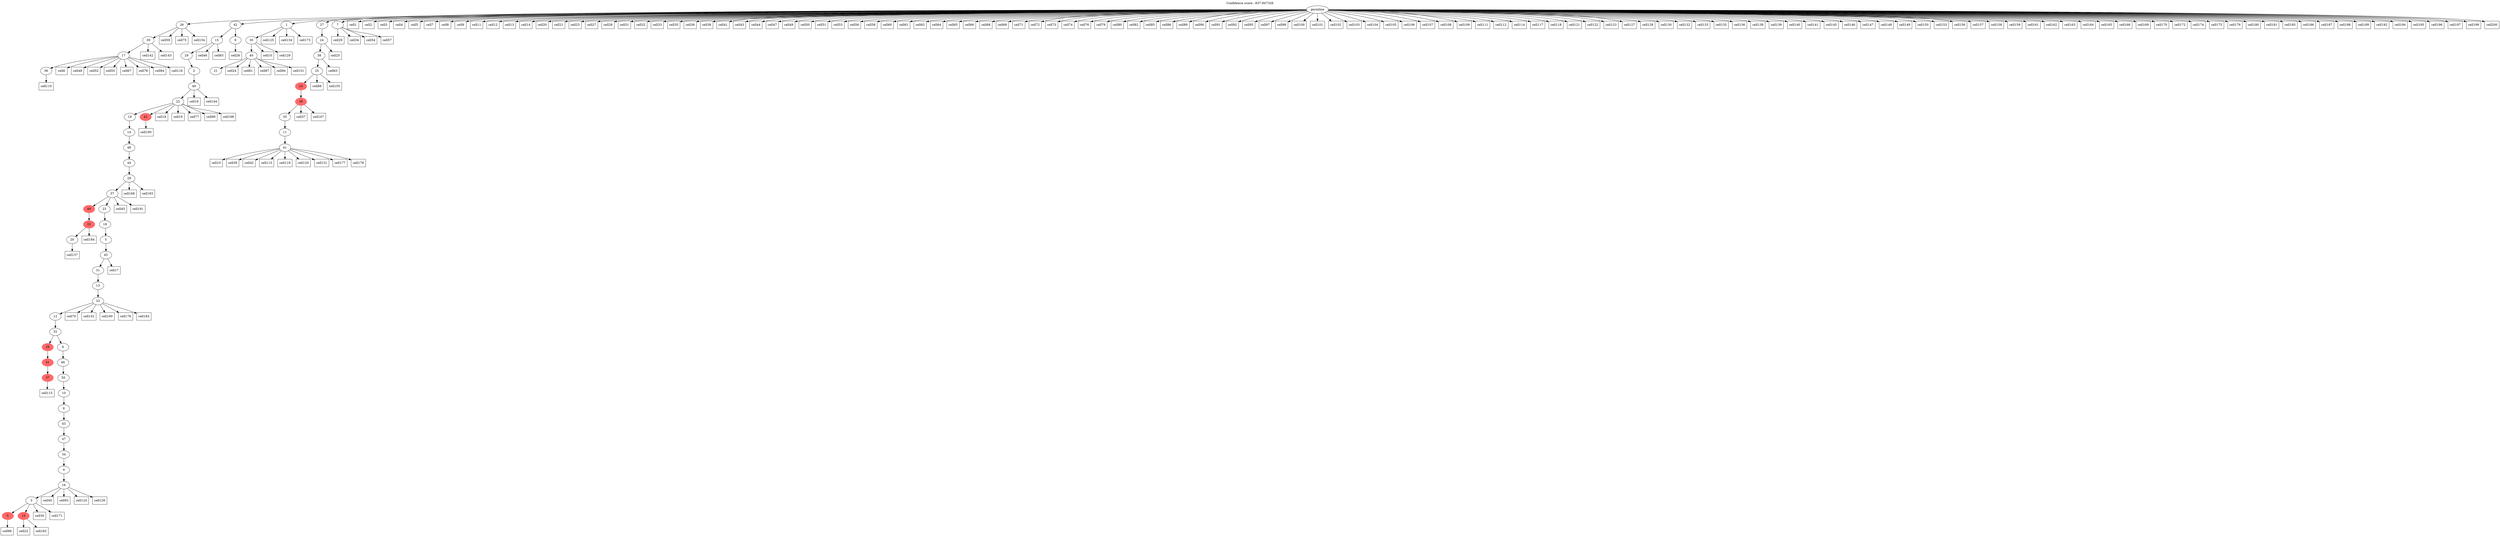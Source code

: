 digraph g {
	"59" -> "60";
	"60" [label="36"];
	"58" -> "59";
	"59" [label="17"];
	"57" -> "58";
	"58" [label="39"];
	"52" -> "53";
	"53" [label="20"];
	"51" -> "52";
	"52" [color=indianred1, style=filled, label="22"];
	"49" -> "50";
	"50" [color=indianred1, style=filled, label="37"];
	"48" -> "49";
	"49" [color=indianred1, style=filled, label="31"];
	"45" -> "46";
	"46" [color=indianred1, style=filled, label="5"];
	"45" -> "47";
	"47" [color=indianred1, style=filled, label="15"];
	"44" -> "45";
	"45" [label="3"];
	"43" -> "44";
	"44" [label="16"];
	"42" -> "43";
	"43" [label="4"];
	"41" -> "42";
	"42" [label="34"];
	"40" -> "41";
	"41" [label="47"];
	"39" -> "40";
	"40" [label="43"];
	"38" -> "39";
	"39" [label="8"];
	"37" -> "38";
	"38" [label="10"];
	"36" -> "37";
	"37" [label="50"];
	"35" -> "36";
	"36" [label="46"];
	"34" -> "35";
	"35" [label="6"];
	"34" -> "48";
	"48" [color=indianred1, style=filled, label="28"];
	"33" -> "34";
	"34" [label="32"];
	"32" -> "33";
	"33" [label="12"];
	"31" -> "32";
	"32" [label="33"];
	"30" -> "31";
	"31" [label="13"];
	"29" -> "30";
	"30" [label="31"];
	"28" -> "29";
	"29" [label="45"];
	"27" -> "28";
	"28" [label="5"];
	"26" -> "27";
	"27" [label="18"];
	"25" -> "26";
	"26" [label="23"];
	"25" -> "51";
	"51" [color=indianred1, style=filled, label="49"];
	"24" -> "25";
	"25" [label="37"];
	"23" -> "24";
	"24" [label="28"];
	"22" -> "23";
	"23" [label="44"];
	"21" -> "22";
	"22" [label="48"];
	"20" -> "21";
	"21" [label="14"];
	"19" -> "20";
	"20" [label="19"];
	"19" -> "54";
	"54" [color=indianred1, style=filled, label="42"];
	"18" -> "19";
	"19" [label="22"];
	"17" -> "18";
	"18" [label="49"];
	"16" -> "17";
	"17" [label="2"];
	"15" -> "16";
	"16" [label="29"];
	"14" -> "15";
	"15" [label="15"];
	"14" -> "55";
	"55" [label="9"];
	"12" -> "13";
	"13" [label="21"];
	"11" -> "12";
	"12" [label="40"];
	"10" -> "11";
	"11" [label="30"];
	"8" -> "9";
	"9" [label="41"];
	"7" -> "8";
	"8" [label="11"];
	"6" -> "7";
	"7" [label="35"];
	"5" -> "6";
	"6" [color=indianred1, style=filled, label="38"];
	"4" -> "5";
	"5" [color=indianred1, style=filled, label="24"];
	"3" -> "4";
	"4" [label="25"];
	"2" -> "3";
	"3" [label="38"];
	"1" -> "2";
	"2" [label="24"];
	"0" -> "1";
	"1" [label="27"];
	"0" -> "10";
	"10" [label="1"];
	"0" -> "14";
	"14" [label="42"];
	"0" -> "56";
	"56" [label="7"];
	"0" -> "57";
	"57" [label="26"];
	"0" [label="germline"];
	"0" -> "cell1";
	"cell1" [shape=box];
	"0" -> "cell2";
	"cell2" [shape=box];
	"0" -> "cell3";
	"cell3" [shape=box];
	"0" -> "cell4";
	"cell4" [shape=box];
	"0" -> "cell5";
	"cell5" [shape=box];
	"59" -> "cell6";
	"cell6" [shape=box];
	"0" -> "cell7";
	"cell7" [shape=box];
	"0" -> "cell8";
	"cell8" [shape=box];
	"0" -> "cell9";
	"cell9" [shape=box];
	"9" -> "cell10";
	"cell10" [shape=box];
	"0" -> "cell11";
	"cell11" [shape=box];
	"0" -> "cell12";
	"cell12" [shape=box];
	"0" -> "cell13";
	"cell13" [shape=box];
	"0" -> "cell14";
	"cell14" [shape=box];
	"11" -> "cell15";
	"cell15" [shape=box];
	"18" -> "cell16";
	"cell16" [shape=box];
	"29" -> "cell17";
	"cell17" [shape=box];
	"19" -> "cell18";
	"cell18" [shape=box];
	"19" -> "cell19";
	"cell19" [shape=box];
	"0" -> "cell20";
	"cell20" [shape=box];
	"0" -> "cell21";
	"cell21" [shape=box];
	"47" -> "cell22";
	"cell22" [shape=box];
	"0" -> "cell23";
	"cell23" [shape=box];
	"12" -> "cell24";
	"cell24" [shape=box];
	"2" -> "cell25";
	"cell25" [shape=box];
	"55" -> "cell26";
	"cell26" [shape=box];
	"0" -> "cell27";
	"cell27" [shape=box];
	"0" -> "cell28";
	"cell28" [shape=box];
	"56" -> "cell29";
	"cell29" [shape=box];
	"45" -> "cell30";
	"cell30" [shape=box];
	"0" -> "cell31";
	"cell31" [shape=box];
	"0" -> "cell32";
	"cell32" [shape=box];
	"0" -> "cell33";
	"cell33" [shape=box];
	"56" -> "cell34";
	"cell34" [shape=box];
	"0" -> "cell35";
	"cell35" [shape=box];
	"0" -> "cell36";
	"cell36" [shape=box];
	"6" -> "cell37";
	"cell37" [shape=box];
	"0" -> "cell38";
	"cell38" [shape=box];
	"9" -> "cell39";
	"cell39" [shape=box];
	"44" -> "cell40";
	"cell40" [shape=box];
	"0" -> "cell41";
	"cell41" [shape=box];
	"9" -> "cell42";
	"cell42" [shape=box];
	"0" -> "cell43";
	"cell43" [shape=box];
	"0" -> "cell44";
	"cell44" [shape=box];
	"25" -> "cell45";
	"cell45" [shape=box];
	"15" -> "cell46";
	"cell46" [shape=box];
	"0" -> "cell47";
	"cell47" [shape=box];
	"59" -> "cell48";
	"cell48" [shape=box];
	"0" -> "cell49";
	"cell49" [shape=box];
	"0" -> "cell50";
	"cell50" [shape=box];
	"0" -> "cell51";
	"cell51" [shape=box];
	"59" -> "cell52";
	"cell52" [shape=box];
	"0" -> "cell53";
	"cell53" [shape=box];
	"56" -> "cell54";
	"cell54" [shape=box];
	"59" -> "cell55";
	"cell55" [shape=box];
	"0" -> "cell56";
	"cell56" [shape=box];
	"56" -> "cell57";
	"cell57" [shape=box];
	"0" -> "cell58";
	"cell58" [shape=box];
	"57" -> "cell59";
	"cell59" [shape=box];
	"0" -> "cell60";
	"cell60" [shape=box];
	"0" -> "cell61";
	"cell61" [shape=box];
	"0" -> "cell62";
	"cell62" [shape=box];
	"3" -> "cell63";
	"cell63" [shape=box];
	"0" -> "cell64";
	"cell64" [shape=box];
	"0" -> "cell65";
	"cell65" [shape=box];
	"0" -> "cell66";
	"cell66" [shape=box];
	"59" -> "cell67";
	"cell67" [shape=box];
	"0" -> "cell68";
	"cell68" [shape=box];
	"0" -> "cell69";
	"cell69" [shape=box];
	"32" -> "cell70";
	"cell70" [shape=box];
	"0" -> "cell71";
	"cell71" [shape=box];
	"0" -> "cell72";
	"cell72" [shape=box];
	"0" -> "cell73";
	"cell73" [shape=box];
	"0" -> "cell74";
	"cell74" [shape=box];
	"57" -> "cell75";
	"cell75" [shape=box];
	"0" -> "cell76";
	"cell76" [shape=box];
	"19" -> "cell77";
	"cell77" [shape=box];
	"59" -> "cell78";
	"cell78" [shape=box];
	"0" -> "cell79";
	"cell79" [shape=box];
	"0" -> "cell80";
	"cell80" [shape=box];
	"12" -> "cell81";
	"cell81" [shape=box];
	"0" -> "cell82";
	"cell82" [shape=box];
	"15" -> "cell83";
	"cell83" [shape=box];
	"59" -> "cell84";
	"cell84" [shape=box];
	"0" -> "cell85";
	"cell85" [shape=box];
	"0" -> "cell86";
	"cell86" [shape=box];
	"12" -> "cell87";
	"cell87" [shape=box];
	"4" -> "cell88";
	"cell88" [shape=box];
	"0" -> "cell89";
	"cell89" [shape=box];
	"0" -> "cell90";
	"cell90" [shape=box];
	"0" -> "cell91";
	"cell91" [shape=box];
	"0" -> "cell92";
	"cell92" [shape=box];
	"44" -> "cell93";
	"cell93" [shape=box];
	"12" -> "cell94";
	"cell94" [shape=box];
	"0" -> "cell95";
	"cell95" [shape=box];
	"46" -> "cell96";
	"cell96" [shape=box];
	"0" -> "cell97";
	"cell97" [shape=box];
	"0" -> "cell98";
	"cell98" [shape=box];
	"19" -> "cell99";
	"cell99" [shape=box];
	"0" -> "cell100";
	"cell100" [shape=box];
	"0" -> "cell101";
	"cell101" [shape=box];
	"0" -> "cell102";
	"cell102" [shape=box];
	"0" -> "cell103";
	"cell103" [shape=box];
	"0" -> "cell104";
	"cell104" [shape=box];
	"0" -> "cell105";
	"cell105" [shape=box];
	"0" -> "cell106";
	"cell106" [shape=box];
	"0" -> "cell107";
	"cell107" [shape=box];
	"0" -> "cell108";
	"cell108" [shape=box];
	"0" -> "cell109";
	"cell109" [shape=box];
	"60" -> "cell110";
	"cell110" [shape=box];
	"0" -> "cell111";
	"cell111" [shape=box];
	"0" -> "cell112";
	"cell112" [shape=box];
	"9" -> "cell113";
	"cell113" [shape=box];
	"0" -> "cell114";
	"cell114" [shape=box];
	"50" -> "cell115";
	"cell115" [shape=box];
	"59" -> "cell116";
	"cell116" [shape=box];
	"0" -> "cell117";
	"cell117" [shape=box];
	"0" -> "cell118";
	"cell118" [shape=box];
	"9" -> "cell119";
	"cell119" [shape=box];
	"9" -> "cell120";
	"cell120" [shape=box];
	"0" -> "cell121";
	"cell121" [shape=box];
	"0" -> "cell122";
	"cell122" [shape=box];
	"0" -> "cell123";
	"cell123" [shape=box];
	"44" -> "cell124";
	"cell124" [shape=box];
	"10" -> "cell125";
	"cell125" [shape=box];
	"44" -> "cell126";
	"cell126" [shape=box];
	"0" -> "cell127";
	"cell127" [shape=box];
	"0" -> "cell128";
	"cell128" [shape=box];
	"11" -> "cell129";
	"cell129" [shape=box];
	"0" -> "cell130";
	"cell130" [shape=box];
	"9" -> "cell131";
	"cell131" [shape=box];
	"0" -> "cell132";
	"cell132" [shape=box];
	"0" -> "cell133";
	"cell133" [shape=box];
	"10" -> "cell134";
	"cell134" [shape=box];
	"0" -> "cell135";
	"cell135" [shape=box];
	"0" -> "cell136";
	"cell136" [shape=box];
	"53" -> "cell137";
	"cell137" [shape=box];
	"0" -> "cell138";
	"cell138" [shape=box];
	"0" -> "cell139";
	"cell139" [shape=box];
	"0" -> "cell140";
	"cell140" [shape=box];
	"0" -> "cell141";
	"cell141" [shape=box];
	"58" -> "cell142";
	"cell142" [shape=box];
	"58" -> "cell143";
	"cell143" [shape=box];
	"18" -> "cell144";
	"cell144" [shape=box];
	"0" -> "cell145";
	"cell145" [shape=box];
	"0" -> "cell146";
	"cell146" [shape=box];
	"0" -> "cell147";
	"cell147" [shape=box];
	"0" -> "cell148";
	"cell148" [shape=box];
	"0" -> "cell149";
	"cell149" [shape=box];
	"0" -> "cell150";
	"cell150" [shape=box];
	"12" -> "cell151";
	"cell151" [shape=box];
	"32" -> "cell152";
	"cell152" [shape=box];
	"0" -> "cell153";
	"cell153" [shape=box];
	"57" -> "cell154";
	"cell154" [shape=box];
	"4" -> "cell155";
	"cell155" [shape=box];
	"0" -> "cell156";
	"cell156" [shape=box];
	"0" -> "cell157";
	"cell157" [shape=box];
	"0" -> "cell158";
	"cell158" [shape=box];
	"0" -> "cell159";
	"cell159" [shape=box];
	"32" -> "cell160";
	"cell160" [shape=box];
	"0" -> "cell161";
	"cell161" [shape=box];
	"0" -> "cell162";
	"cell162" [shape=box];
	"0" -> "cell163";
	"cell163" [shape=box];
	"0" -> "cell164";
	"cell164" [shape=box];
	"0" -> "cell165";
	"cell165" [shape=box];
	"0" -> "cell166";
	"cell166" [shape=box];
	"6" -> "cell167";
	"cell167" [shape=box];
	"24" -> "cell168";
	"cell168" [shape=box];
	"0" -> "cell169";
	"cell169" [shape=box];
	"0" -> "cell170";
	"cell170" [shape=box];
	"45" -> "cell171";
	"cell171" [shape=box];
	"0" -> "cell172";
	"cell172" [shape=box];
	"10" -> "cell173";
	"cell173" [shape=box];
	"0" -> "cell174";
	"cell174" [shape=box];
	"0" -> "cell175";
	"cell175" [shape=box];
	"32" -> "cell176";
	"cell176" [shape=box];
	"9" -> "cell177";
	"cell177" [shape=box];
	"9" -> "cell178";
	"cell178" [shape=box];
	"0" -> "cell179";
	"cell179" [shape=box];
	"0" -> "cell180";
	"cell180" [shape=box];
	"0" -> "cell181";
	"cell181" [shape=box];
	"32" -> "cell182";
	"cell182" [shape=box];
	"47" -> "cell183";
	"cell183" [shape=box];
	"52" -> "cell184";
	"cell184" [shape=box];
	"0" -> "cell185";
	"cell185" [shape=box];
	"0" -> "cell186";
	"cell186" [shape=box];
	"0" -> "cell187";
	"cell187" [shape=box];
	"0" -> "cell188";
	"cell188" [shape=box];
	"0" -> "cell189";
	"cell189" [shape=box];
	"54" -> "cell190";
	"cell190" [shape=box];
	"25" -> "cell191";
	"cell191" [shape=box];
	"0" -> "cell192";
	"cell192" [shape=box];
	"24" -> "cell193";
	"cell193" [shape=box];
	"0" -> "cell194";
	"cell194" [shape=box];
	"0" -> "cell195";
	"cell195" [shape=box];
	"0" -> "cell196";
	"cell196" [shape=box];
	"0" -> "cell197";
	"cell197" [shape=box];
	"19" -> "cell198";
	"cell198" [shape=box];
	"0" -> "cell199";
	"cell199" [shape=box];
	"0" -> "cell200";
	"cell200" [shape=box];
	labelloc="t";
	label="Confidence score: -937.847326";
}
